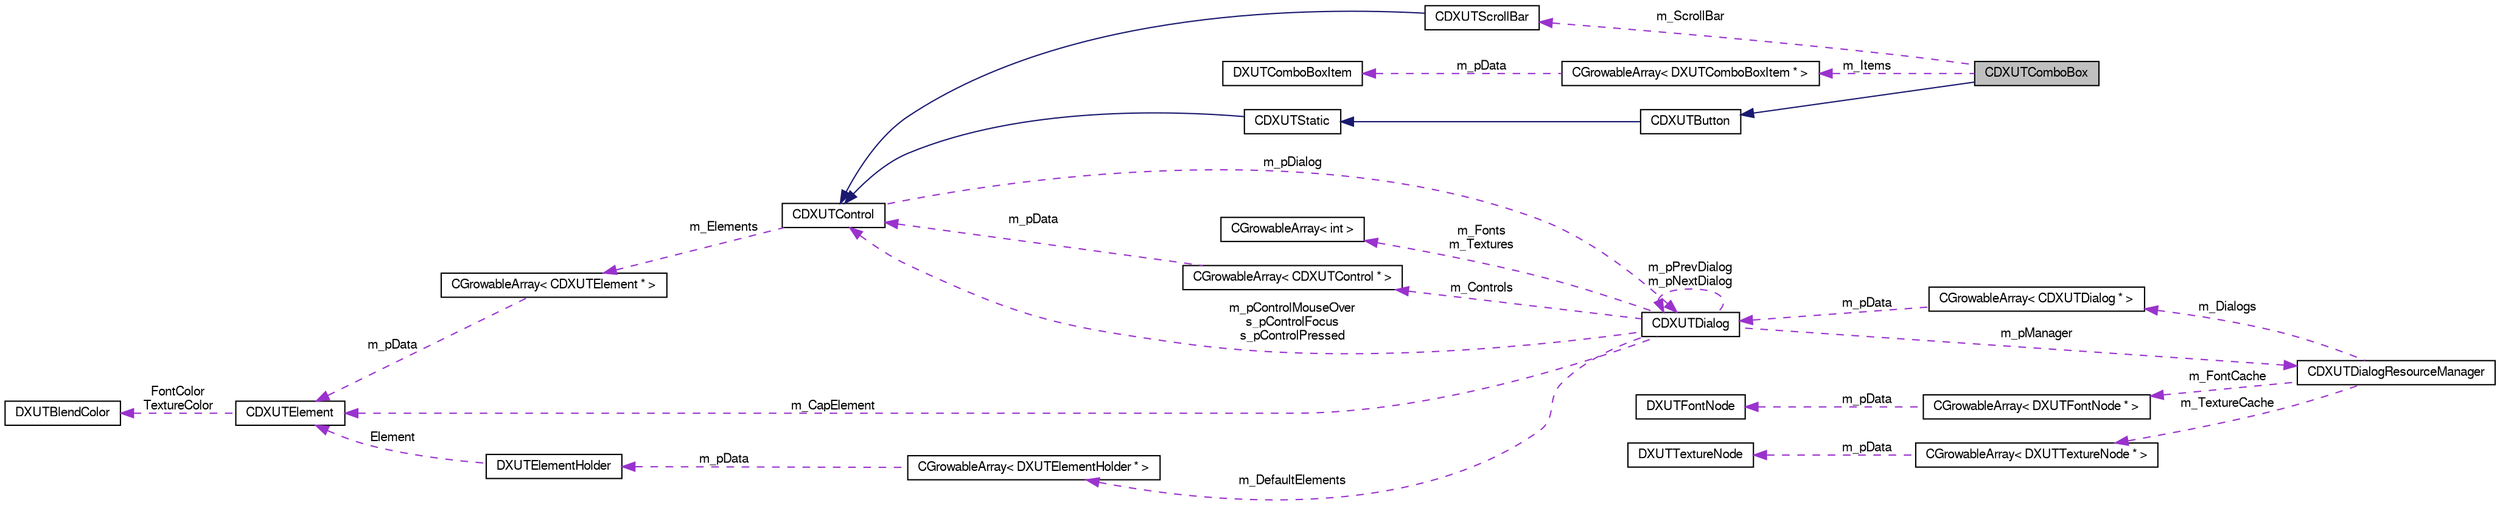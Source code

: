 digraph G
{
  edge [fontname="FreeSans",fontsize="10",labelfontname="FreeSans",labelfontsize="10"];
  node [fontname="FreeSans",fontsize="10",shape=record];
  rankdir=LR;
  Node1 [label="CDXUTComboBox",height=0.2,width=0.4,color="black", fillcolor="grey75", style="filled" fontcolor="black"];
  Node2 -> Node1 [dir=back,color="midnightblue",fontsize="10",style="solid",fontname="FreeSans"];
  Node2 [label="CDXUTButton",height=0.2,width=0.4,color="black", fillcolor="white", style="filled",URL="$class_c_d_x_u_t_button.html"];
  Node3 -> Node2 [dir=back,color="midnightblue",fontsize="10",style="solid",fontname="FreeSans"];
  Node3 [label="CDXUTStatic",height=0.2,width=0.4,color="black", fillcolor="white", style="filled",URL="$class_c_d_x_u_t_static.html"];
  Node4 -> Node3 [dir=back,color="midnightblue",fontsize="10",style="solid",fontname="FreeSans"];
  Node4 [label="CDXUTControl",height=0.2,width=0.4,color="black", fillcolor="white", style="filled",URL="$class_c_d_x_u_t_control.html"];
  Node5 -> Node4 [dir=back,color="darkorchid3",fontsize="10",style="dashed",label="m_Elements",fontname="FreeSans"];
  Node5 [label="CGrowableArray\< CDXUTElement * \>",height=0.2,width=0.4,color="black", fillcolor="white", style="filled",URL="$class_c_growable_array.html"];
  Node6 -> Node5 [dir=back,color="darkorchid3",fontsize="10",style="dashed",label="m_pData",fontname="FreeSans"];
  Node6 [label="CDXUTElement",height=0.2,width=0.4,color="black", fillcolor="white", style="filled",URL="$class_c_d_x_u_t_element.html"];
  Node7 -> Node6 [dir=back,color="darkorchid3",fontsize="10",style="dashed",label="FontColor\nTextureColor",fontname="FreeSans"];
  Node7 [label="DXUTBlendColor",height=0.2,width=0.4,color="black", fillcolor="white", style="filled",URL="$struct_d_x_u_t_blend_color.html"];
  Node8 -> Node4 [dir=back,color="darkorchid3",fontsize="10",style="dashed",label="m_pDialog",fontname="FreeSans"];
  Node8 [label="CDXUTDialog",height=0.2,width=0.4,color="black", fillcolor="white", style="filled",URL="$class_c_d_x_u_t_dialog.html"];
  Node9 -> Node8 [dir=back,color="darkorchid3",fontsize="10",style="dashed",label="m_Fonts\nm_Textures",fontname="FreeSans"];
  Node9 [label="CGrowableArray\< int \>",height=0.2,width=0.4,color="black", fillcolor="white", style="filled",URL="$class_c_growable_array.html"];
  Node10 -> Node8 [dir=back,color="darkorchid3",fontsize="10",style="dashed",label="m_Controls",fontname="FreeSans"];
  Node10 [label="CGrowableArray\< CDXUTControl * \>",height=0.2,width=0.4,color="black", fillcolor="white", style="filled",URL="$class_c_growable_array.html"];
  Node4 -> Node10 [dir=back,color="darkorchid3",fontsize="10",style="dashed",label="m_pData",fontname="FreeSans"];
  Node4 -> Node8 [dir=back,color="darkorchid3",fontsize="10",style="dashed",label="m_pControlMouseOver\ns_pControlFocus\ns_pControlPressed",fontname="FreeSans"];
  Node11 -> Node8 [dir=back,color="darkorchid3",fontsize="10",style="dashed",label="m_pManager",fontname="FreeSans"];
  Node11 [label="CDXUTDialogResourceManager",height=0.2,width=0.4,color="black", fillcolor="white", style="filled",URL="$class_c_d_x_u_t_dialog_resource_manager.html"];
  Node12 -> Node11 [dir=back,color="darkorchid3",fontsize="10",style="dashed",label="m_Dialogs",fontname="FreeSans"];
  Node12 [label="CGrowableArray\< CDXUTDialog * \>",height=0.2,width=0.4,color="black", fillcolor="white", style="filled",URL="$class_c_growable_array.html"];
  Node8 -> Node12 [dir=back,color="darkorchid3",fontsize="10",style="dashed",label="m_pData",fontname="FreeSans"];
  Node13 -> Node11 [dir=back,color="darkorchid3",fontsize="10",style="dashed",label="m_FontCache",fontname="FreeSans"];
  Node13 [label="CGrowableArray\< DXUTFontNode * \>",height=0.2,width=0.4,color="black", fillcolor="white", style="filled",URL="$class_c_growable_array.html"];
  Node14 -> Node13 [dir=back,color="darkorchid3",fontsize="10",style="dashed",label="m_pData",fontname="FreeSans"];
  Node14 [label="DXUTFontNode",height=0.2,width=0.4,color="black", fillcolor="white", style="filled",URL="$struct_d_x_u_t_font_node.html"];
  Node15 -> Node11 [dir=back,color="darkorchid3",fontsize="10",style="dashed",label="m_TextureCache",fontname="FreeSans"];
  Node15 [label="CGrowableArray\< DXUTTextureNode * \>",height=0.2,width=0.4,color="black", fillcolor="white", style="filled",URL="$class_c_growable_array.html"];
  Node16 -> Node15 [dir=back,color="darkorchid3",fontsize="10",style="dashed",label="m_pData",fontname="FreeSans"];
  Node16 [label="DXUTTextureNode",height=0.2,width=0.4,color="black", fillcolor="white", style="filled",URL="$struct_d_x_u_t_texture_node.html"];
  Node8 -> Node8 [dir=back,color="darkorchid3",fontsize="10",style="dashed",label="m_pPrevDialog\nm_pNextDialog",fontname="FreeSans"];
  Node6 -> Node8 [dir=back,color="darkorchid3",fontsize="10",style="dashed",label="m_CapElement",fontname="FreeSans"];
  Node17 -> Node8 [dir=back,color="darkorchid3",fontsize="10",style="dashed",label="m_DefaultElements",fontname="FreeSans"];
  Node17 [label="CGrowableArray\< DXUTElementHolder * \>",height=0.2,width=0.4,color="black", fillcolor="white", style="filled",URL="$class_c_growable_array.html"];
  Node18 -> Node17 [dir=back,color="darkorchid3",fontsize="10",style="dashed",label="m_pData",fontname="FreeSans"];
  Node18 [label="DXUTElementHolder",height=0.2,width=0.4,color="black", fillcolor="white", style="filled",URL="$struct_d_x_u_t_element_holder.html"];
  Node6 -> Node18 [dir=back,color="darkorchid3",fontsize="10",style="dashed",label="Element",fontname="FreeSans"];
  Node19 -> Node1 [dir=back,color="darkorchid3",fontsize="10",style="dashed",label="m_Items",fontname="FreeSans"];
  Node19 [label="CGrowableArray\< DXUTComboBoxItem * \>",height=0.2,width=0.4,color="black", fillcolor="white", style="filled",URL="$class_c_growable_array.html"];
  Node20 -> Node19 [dir=back,color="darkorchid3",fontsize="10",style="dashed",label="m_pData",fontname="FreeSans"];
  Node20 [label="DXUTComboBoxItem",height=0.2,width=0.4,color="black", fillcolor="white", style="filled",URL="$struct_d_x_u_t_combo_box_item.html"];
  Node21 -> Node1 [dir=back,color="darkorchid3",fontsize="10",style="dashed",label="m_ScrollBar",fontname="FreeSans"];
  Node21 [label="CDXUTScrollBar",height=0.2,width=0.4,color="black", fillcolor="white", style="filled",URL="$class_c_d_x_u_t_scroll_bar.html"];
  Node4 -> Node21 [dir=back,color="midnightblue",fontsize="10",style="solid",fontname="FreeSans"];
}
